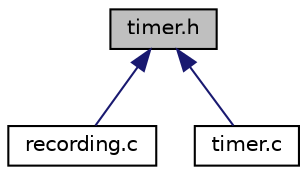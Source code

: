 digraph "timer.h"
{
  edge [fontname="Helvetica",fontsize="10",labelfontname="Helvetica",labelfontsize="10"];
  node [fontname="Helvetica",fontsize="10",shape=record];
  Node8 [label="timer.h",height=0.2,width=0.4,color="black", fillcolor="grey75", style="filled", fontcolor="black"];
  Node8 -> Node9 [dir="back",color="midnightblue",fontsize="10",style="solid"];
  Node9 [label="recording.c",height=0.2,width=0.4,color="black", fillcolor="white", style="filled",URL="$recording_8c.html"];
  Node8 -> Node10 [dir="back",color="midnightblue",fontsize="10",style="solid"];
  Node10 [label="timer.c",height=0.2,width=0.4,color="black", fillcolor="white", style="filled",URL="$timer_8c.html"];
}
